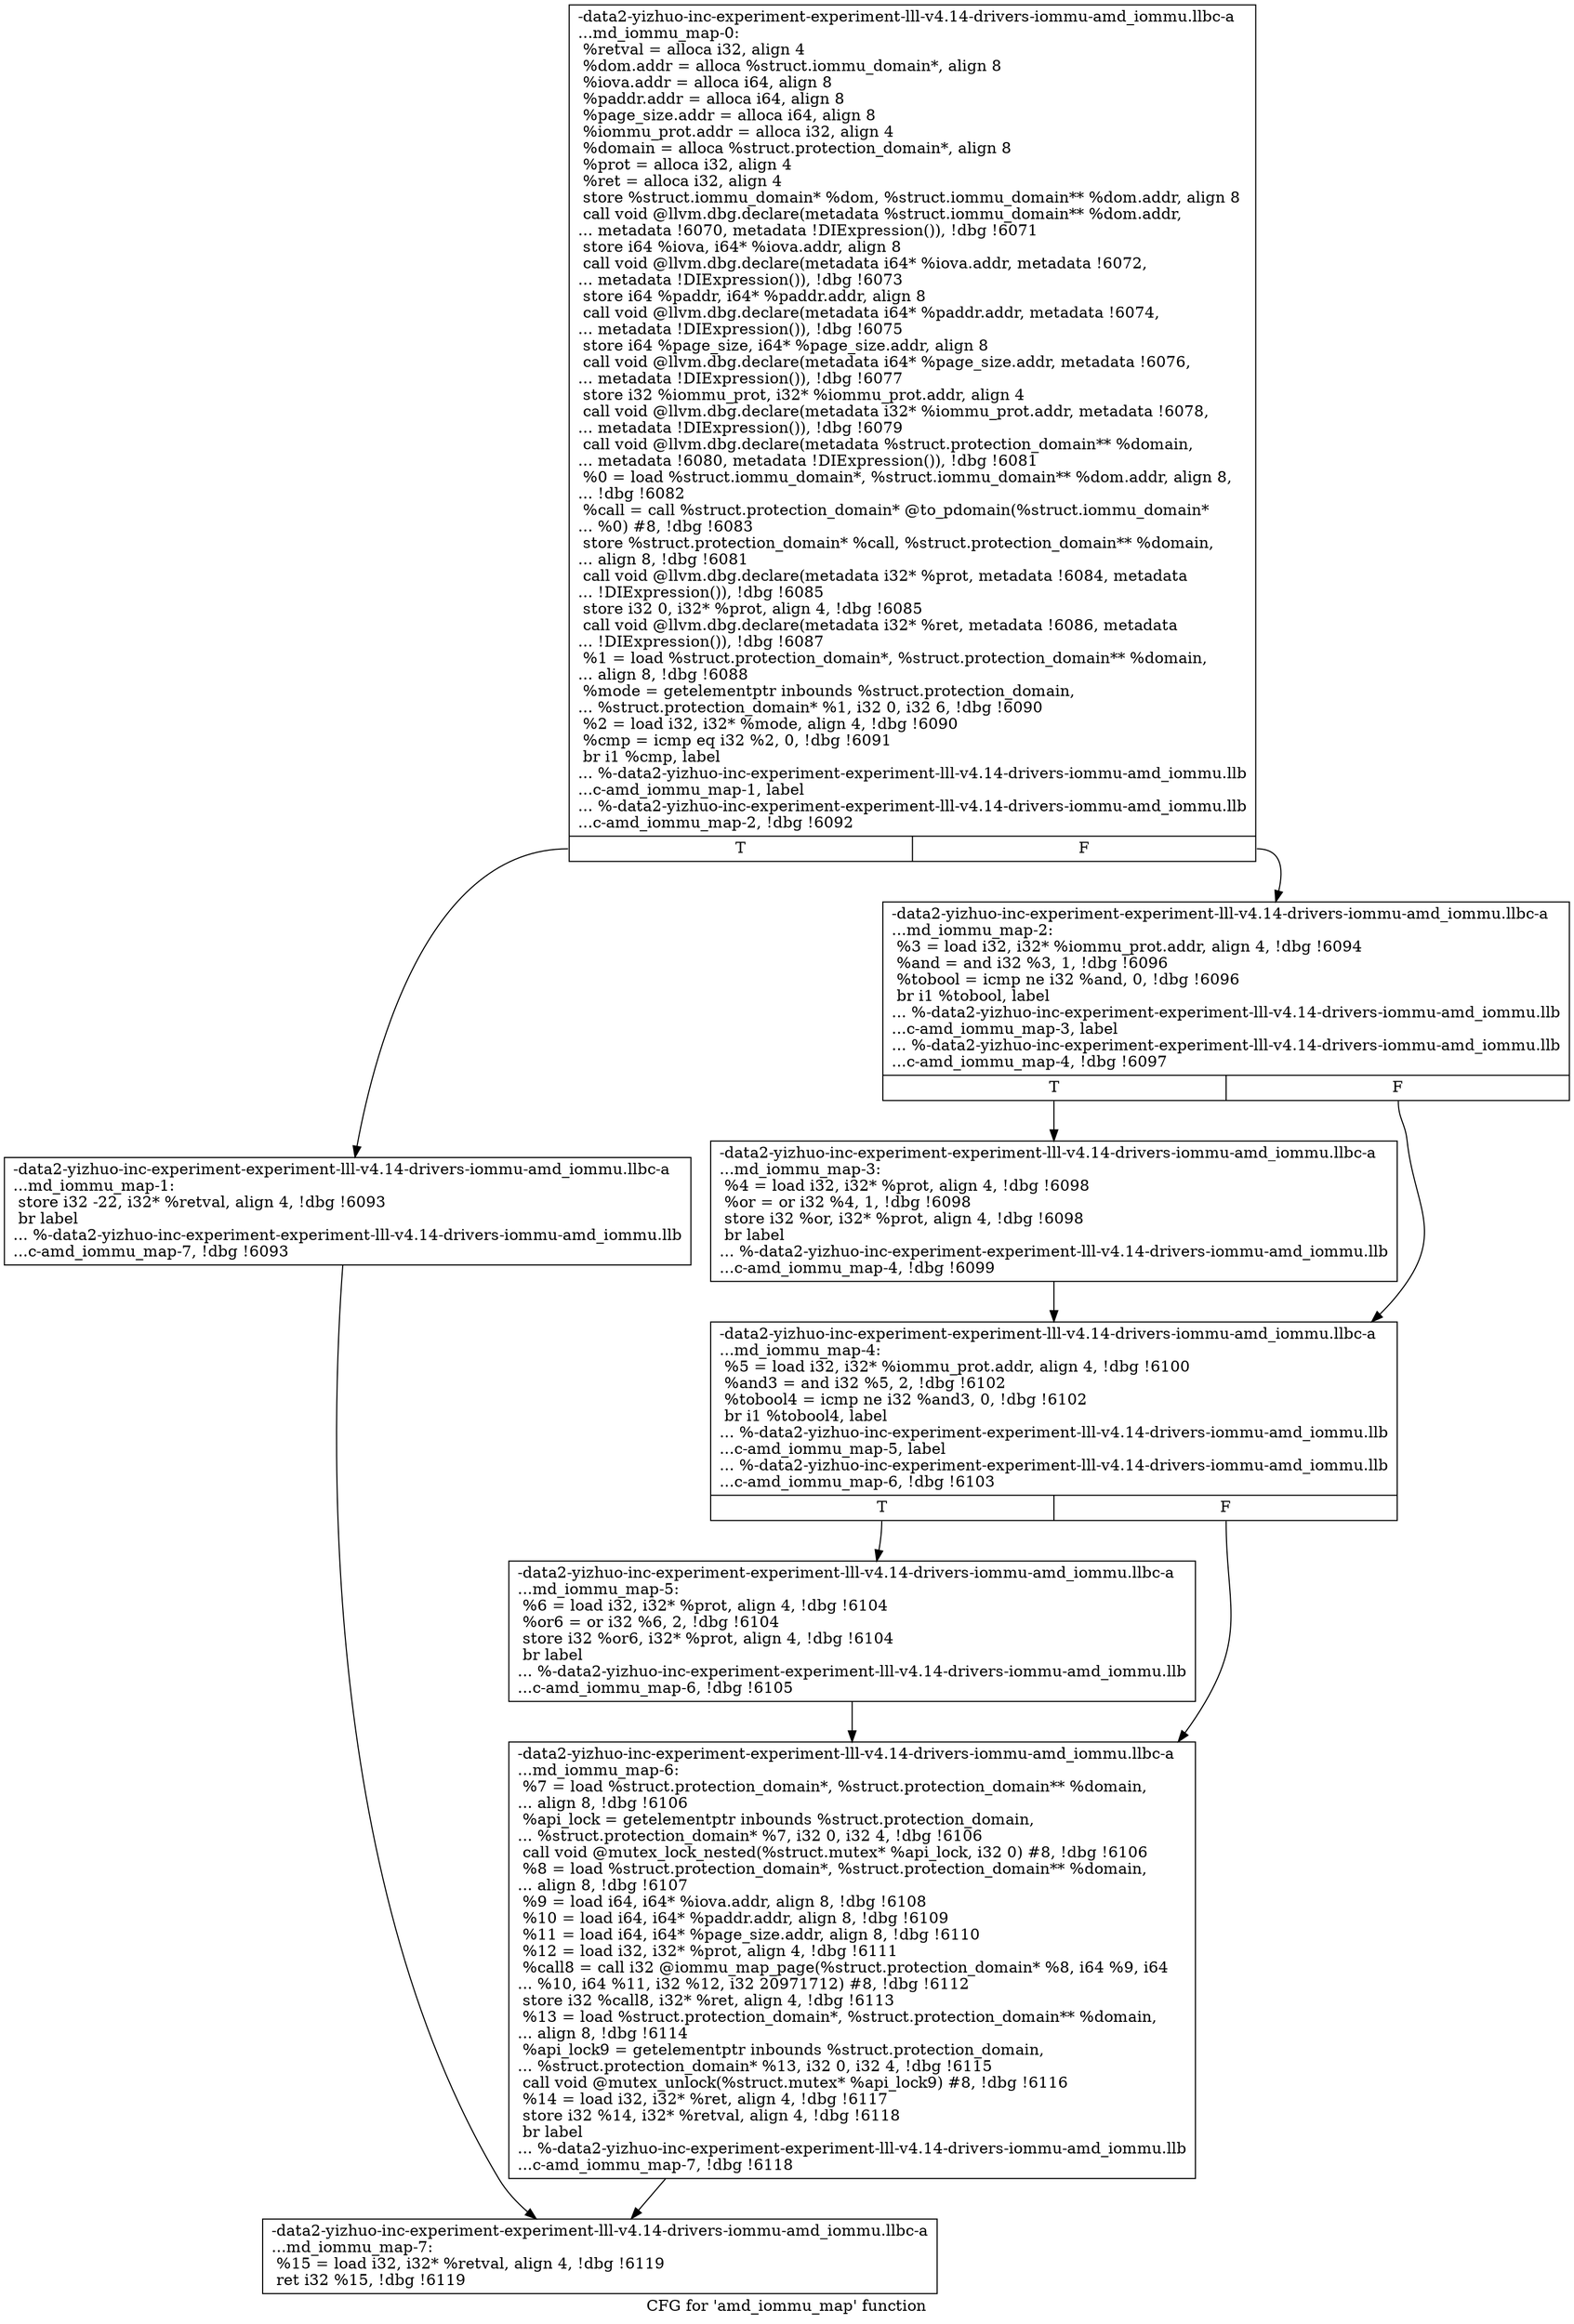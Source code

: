 digraph "CFG for 'amd_iommu_map' function" {
	label="CFG for 'amd_iommu_map' function";

	Node0x561b946772e0 [shape=record,label="{-data2-yizhuo-inc-experiment-experiment-lll-v4.14-drivers-iommu-amd_iommu.llbc-a\l...md_iommu_map-0:\l  %retval = alloca i32, align 4\l  %dom.addr = alloca %struct.iommu_domain*, align 8\l  %iova.addr = alloca i64, align 8\l  %paddr.addr = alloca i64, align 8\l  %page_size.addr = alloca i64, align 8\l  %iommu_prot.addr = alloca i32, align 4\l  %domain = alloca %struct.protection_domain*, align 8\l  %prot = alloca i32, align 4\l  %ret = alloca i32, align 4\l  store %struct.iommu_domain* %dom, %struct.iommu_domain** %dom.addr, align 8\l  call void @llvm.dbg.declare(metadata %struct.iommu_domain** %dom.addr,\l... metadata !6070, metadata !DIExpression()), !dbg !6071\l  store i64 %iova, i64* %iova.addr, align 8\l  call void @llvm.dbg.declare(metadata i64* %iova.addr, metadata !6072,\l... metadata !DIExpression()), !dbg !6073\l  store i64 %paddr, i64* %paddr.addr, align 8\l  call void @llvm.dbg.declare(metadata i64* %paddr.addr, metadata !6074,\l... metadata !DIExpression()), !dbg !6075\l  store i64 %page_size, i64* %page_size.addr, align 8\l  call void @llvm.dbg.declare(metadata i64* %page_size.addr, metadata !6076,\l... metadata !DIExpression()), !dbg !6077\l  store i32 %iommu_prot, i32* %iommu_prot.addr, align 4\l  call void @llvm.dbg.declare(metadata i32* %iommu_prot.addr, metadata !6078,\l... metadata !DIExpression()), !dbg !6079\l  call void @llvm.dbg.declare(metadata %struct.protection_domain** %domain,\l... metadata !6080, metadata !DIExpression()), !dbg !6081\l  %0 = load %struct.iommu_domain*, %struct.iommu_domain** %dom.addr, align 8,\l... !dbg !6082\l  %call = call %struct.protection_domain* @to_pdomain(%struct.iommu_domain*\l... %0) #8, !dbg !6083\l  store %struct.protection_domain* %call, %struct.protection_domain** %domain,\l... align 8, !dbg !6081\l  call void @llvm.dbg.declare(metadata i32* %prot, metadata !6084, metadata\l... !DIExpression()), !dbg !6085\l  store i32 0, i32* %prot, align 4, !dbg !6085\l  call void @llvm.dbg.declare(metadata i32* %ret, metadata !6086, metadata\l... !DIExpression()), !dbg !6087\l  %1 = load %struct.protection_domain*, %struct.protection_domain** %domain,\l... align 8, !dbg !6088\l  %mode = getelementptr inbounds %struct.protection_domain,\l... %struct.protection_domain* %1, i32 0, i32 6, !dbg !6090\l  %2 = load i32, i32* %mode, align 4, !dbg !6090\l  %cmp = icmp eq i32 %2, 0, !dbg !6091\l  br i1 %cmp, label\l... %-data2-yizhuo-inc-experiment-experiment-lll-v4.14-drivers-iommu-amd_iommu.llb\l...c-amd_iommu_map-1, label\l... %-data2-yizhuo-inc-experiment-experiment-lll-v4.14-drivers-iommu-amd_iommu.llb\l...c-amd_iommu_map-2, !dbg !6092\l|{<s0>T|<s1>F}}"];
	Node0x561b946772e0:s0 -> Node0x561b94677330;
	Node0x561b946772e0:s1 -> Node0x561b94677380;
	Node0x561b94677330 [shape=record,label="{-data2-yizhuo-inc-experiment-experiment-lll-v4.14-drivers-iommu-amd_iommu.llbc-a\l...md_iommu_map-1: \l  store i32 -22, i32* %retval, align 4, !dbg !6093\l  br label\l... %-data2-yizhuo-inc-experiment-experiment-lll-v4.14-drivers-iommu-amd_iommu.llb\l...c-amd_iommu_map-7, !dbg !6093\l}"];
	Node0x561b94677330 -> Node0x561b94677510;
	Node0x561b94677380 [shape=record,label="{-data2-yizhuo-inc-experiment-experiment-lll-v4.14-drivers-iommu-amd_iommu.llbc-a\l...md_iommu_map-2: \l  %3 = load i32, i32* %iommu_prot.addr, align 4, !dbg !6094\l  %and = and i32 %3, 1, !dbg !6096\l  %tobool = icmp ne i32 %and, 0, !dbg !6096\l  br i1 %tobool, label\l... %-data2-yizhuo-inc-experiment-experiment-lll-v4.14-drivers-iommu-amd_iommu.llb\l...c-amd_iommu_map-3, label\l... %-data2-yizhuo-inc-experiment-experiment-lll-v4.14-drivers-iommu-amd_iommu.llb\l...c-amd_iommu_map-4, !dbg !6097\l|{<s0>T|<s1>F}}"];
	Node0x561b94677380:s0 -> Node0x561b946773d0;
	Node0x561b94677380:s1 -> Node0x561b94677420;
	Node0x561b946773d0 [shape=record,label="{-data2-yizhuo-inc-experiment-experiment-lll-v4.14-drivers-iommu-amd_iommu.llbc-a\l...md_iommu_map-3: \l  %4 = load i32, i32* %prot, align 4, !dbg !6098\l  %or = or i32 %4, 1, !dbg !6098\l  store i32 %or, i32* %prot, align 4, !dbg !6098\l  br label\l... %-data2-yizhuo-inc-experiment-experiment-lll-v4.14-drivers-iommu-amd_iommu.llb\l...c-amd_iommu_map-4, !dbg !6099\l}"];
	Node0x561b946773d0 -> Node0x561b94677420;
	Node0x561b94677420 [shape=record,label="{-data2-yizhuo-inc-experiment-experiment-lll-v4.14-drivers-iommu-amd_iommu.llbc-a\l...md_iommu_map-4: \l  %5 = load i32, i32* %iommu_prot.addr, align 4, !dbg !6100\l  %and3 = and i32 %5, 2, !dbg !6102\l  %tobool4 = icmp ne i32 %and3, 0, !dbg !6102\l  br i1 %tobool4, label\l... %-data2-yizhuo-inc-experiment-experiment-lll-v4.14-drivers-iommu-amd_iommu.llb\l...c-amd_iommu_map-5, label\l... %-data2-yizhuo-inc-experiment-experiment-lll-v4.14-drivers-iommu-amd_iommu.llb\l...c-amd_iommu_map-6, !dbg !6103\l|{<s0>T|<s1>F}}"];
	Node0x561b94677420:s0 -> Node0x561b94677470;
	Node0x561b94677420:s1 -> Node0x561b946774c0;
	Node0x561b94677470 [shape=record,label="{-data2-yizhuo-inc-experiment-experiment-lll-v4.14-drivers-iommu-amd_iommu.llbc-a\l...md_iommu_map-5: \l  %6 = load i32, i32* %prot, align 4, !dbg !6104\l  %or6 = or i32 %6, 2, !dbg !6104\l  store i32 %or6, i32* %prot, align 4, !dbg !6104\l  br label\l... %-data2-yizhuo-inc-experiment-experiment-lll-v4.14-drivers-iommu-amd_iommu.llb\l...c-amd_iommu_map-6, !dbg !6105\l}"];
	Node0x561b94677470 -> Node0x561b946774c0;
	Node0x561b946774c0 [shape=record,label="{-data2-yizhuo-inc-experiment-experiment-lll-v4.14-drivers-iommu-amd_iommu.llbc-a\l...md_iommu_map-6: \l  %7 = load %struct.protection_domain*, %struct.protection_domain** %domain,\l... align 8, !dbg !6106\l  %api_lock = getelementptr inbounds %struct.protection_domain,\l... %struct.protection_domain* %7, i32 0, i32 4, !dbg !6106\l  call void @mutex_lock_nested(%struct.mutex* %api_lock, i32 0) #8, !dbg !6106\l  %8 = load %struct.protection_domain*, %struct.protection_domain** %domain,\l... align 8, !dbg !6107\l  %9 = load i64, i64* %iova.addr, align 8, !dbg !6108\l  %10 = load i64, i64* %paddr.addr, align 8, !dbg !6109\l  %11 = load i64, i64* %page_size.addr, align 8, !dbg !6110\l  %12 = load i32, i32* %prot, align 4, !dbg !6111\l  %call8 = call i32 @iommu_map_page(%struct.protection_domain* %8, i64 %9, i64\l... %10, i64 %11, i32 %12, i32 20971712) #8, !dbg !6112\l  store i32 %call8, i32* %ret, align 4, !dbg !6113\l  %13 = load %struct.protection_domain*, %struct.protection_domain** %domain,\l... align 8, !dbg !6114\l  %api_lock9 = getelementptr inbounds %struct.protection_domain,\l... %struct.protection_domain* %13, i32 0, i32 4, !dbg !6115\l  call void @mutex_unlock(%struct.mutex* %api_lock9) #8, !dbg !6116\l  %14 = load i32, i32* %ret, align 4, !dbg !6117\l  store i32 %14, i32* %retval, align 4, !dbg !6118\l  br label\l... %-data2-yizhuo-inc-experiment-experiment-lll-v4.14-drivers-iommu-amd_iommu.llb\l...c-amd_iommu_map-7, !dbg !6118\l}"];
	Node0x561b946774c0 -> Node0x561b94677510;
	Node0x561b94677510 [shape=record,label="{-data2-yizhuo-inc-experiment-experiment-lll-v4.14-drivers-iommu-amd_iommu.llbc-a\l...md_iommu_map-7: \l  %15 = load i32, i32* %retval, align 4, !dbg !6119\l  ret i32 %15, !dbg !6119\l}"];
}
